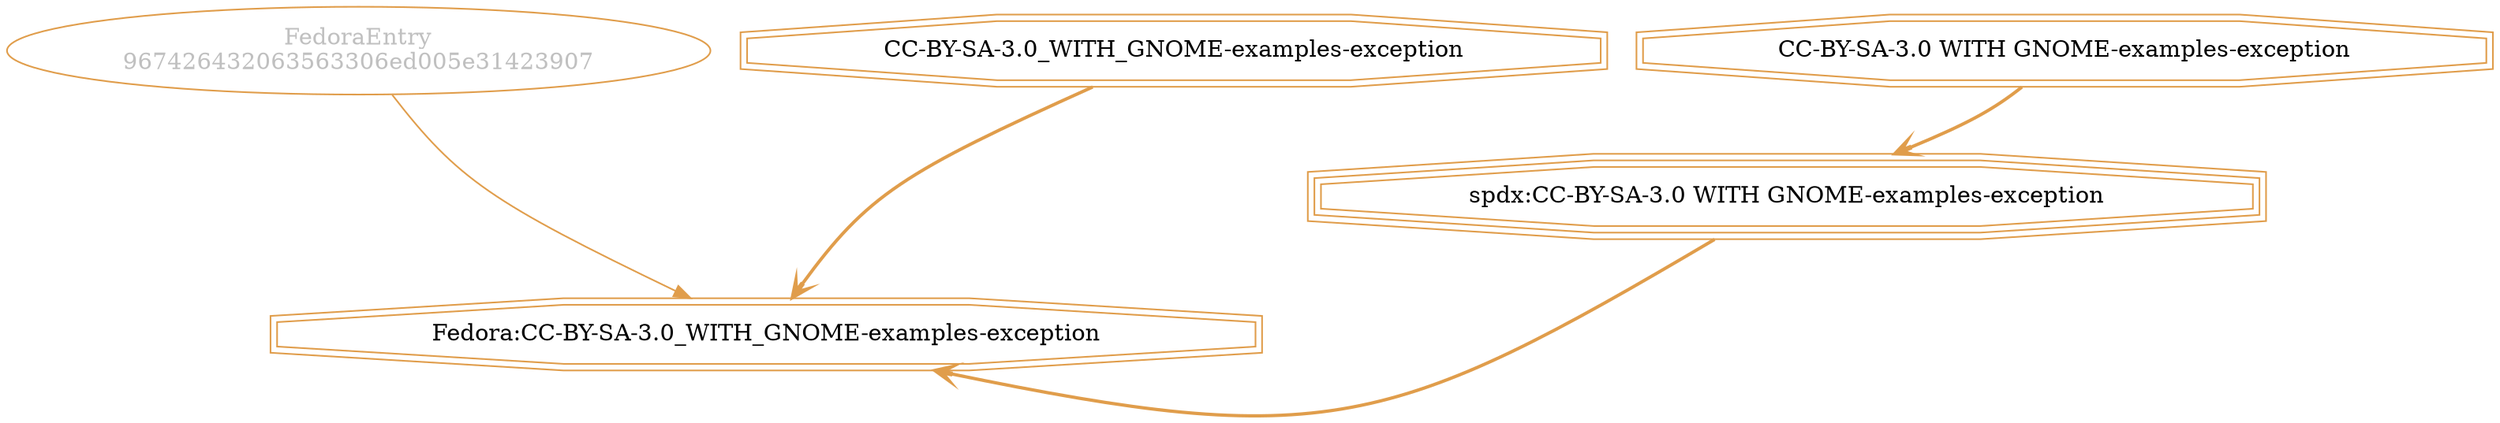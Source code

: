 strict digraph {
    node [shape=box];
    graph [splines=curved];
    6196 [label="FedoraEntry\n967426432063563306ed005e31423907"
         ,fontcolor=gray
         ,color="#e09d4b"
         ,fillcolor="beige;1"
         ,shape=ellipse];
    6197 [label="Fedora:CC-BY-SA-3.0_WITH_GNOME-examples-exception"
         ,color="#e09d4b"
         ,shape=doubleoctagon];
    6198 [label="CC-BY-SA-3.0_WITH_GNOME-examples-exception"
         ,color="#e09d4b"
         ,shape=doubleoctagon];
    6199 [label="spdx:CC-BY-SA-3.0 WITH GNOME-examples-exception"
         ,color="#e09d4b"
         ,shape=tripleoctagon];
    6200 [label="CC-BY-SA-3.0 WITH GNOME-examples-exception"
         ,color="#e09d4b"
         ,shape=doubleoctagon];
    6196 -> 6197 [weight=0.5
                 ,color="#e09d4b"];
    6198 -> 6197 [style=bold
                 ,arrowhead=vee
                 ,weight=0.7
                 ,color="#e09d4b"];
    6199 -> 6197 [style=bold
                 ,arrowhead=vee
                 ,weight=0.7
                 ,color="#e09d4b"];
    6200 -> 6199 [style=bold
                 ,arrowhead=vee
                 ,weight=0.7
                 ,color="#e09d4b"];
}
